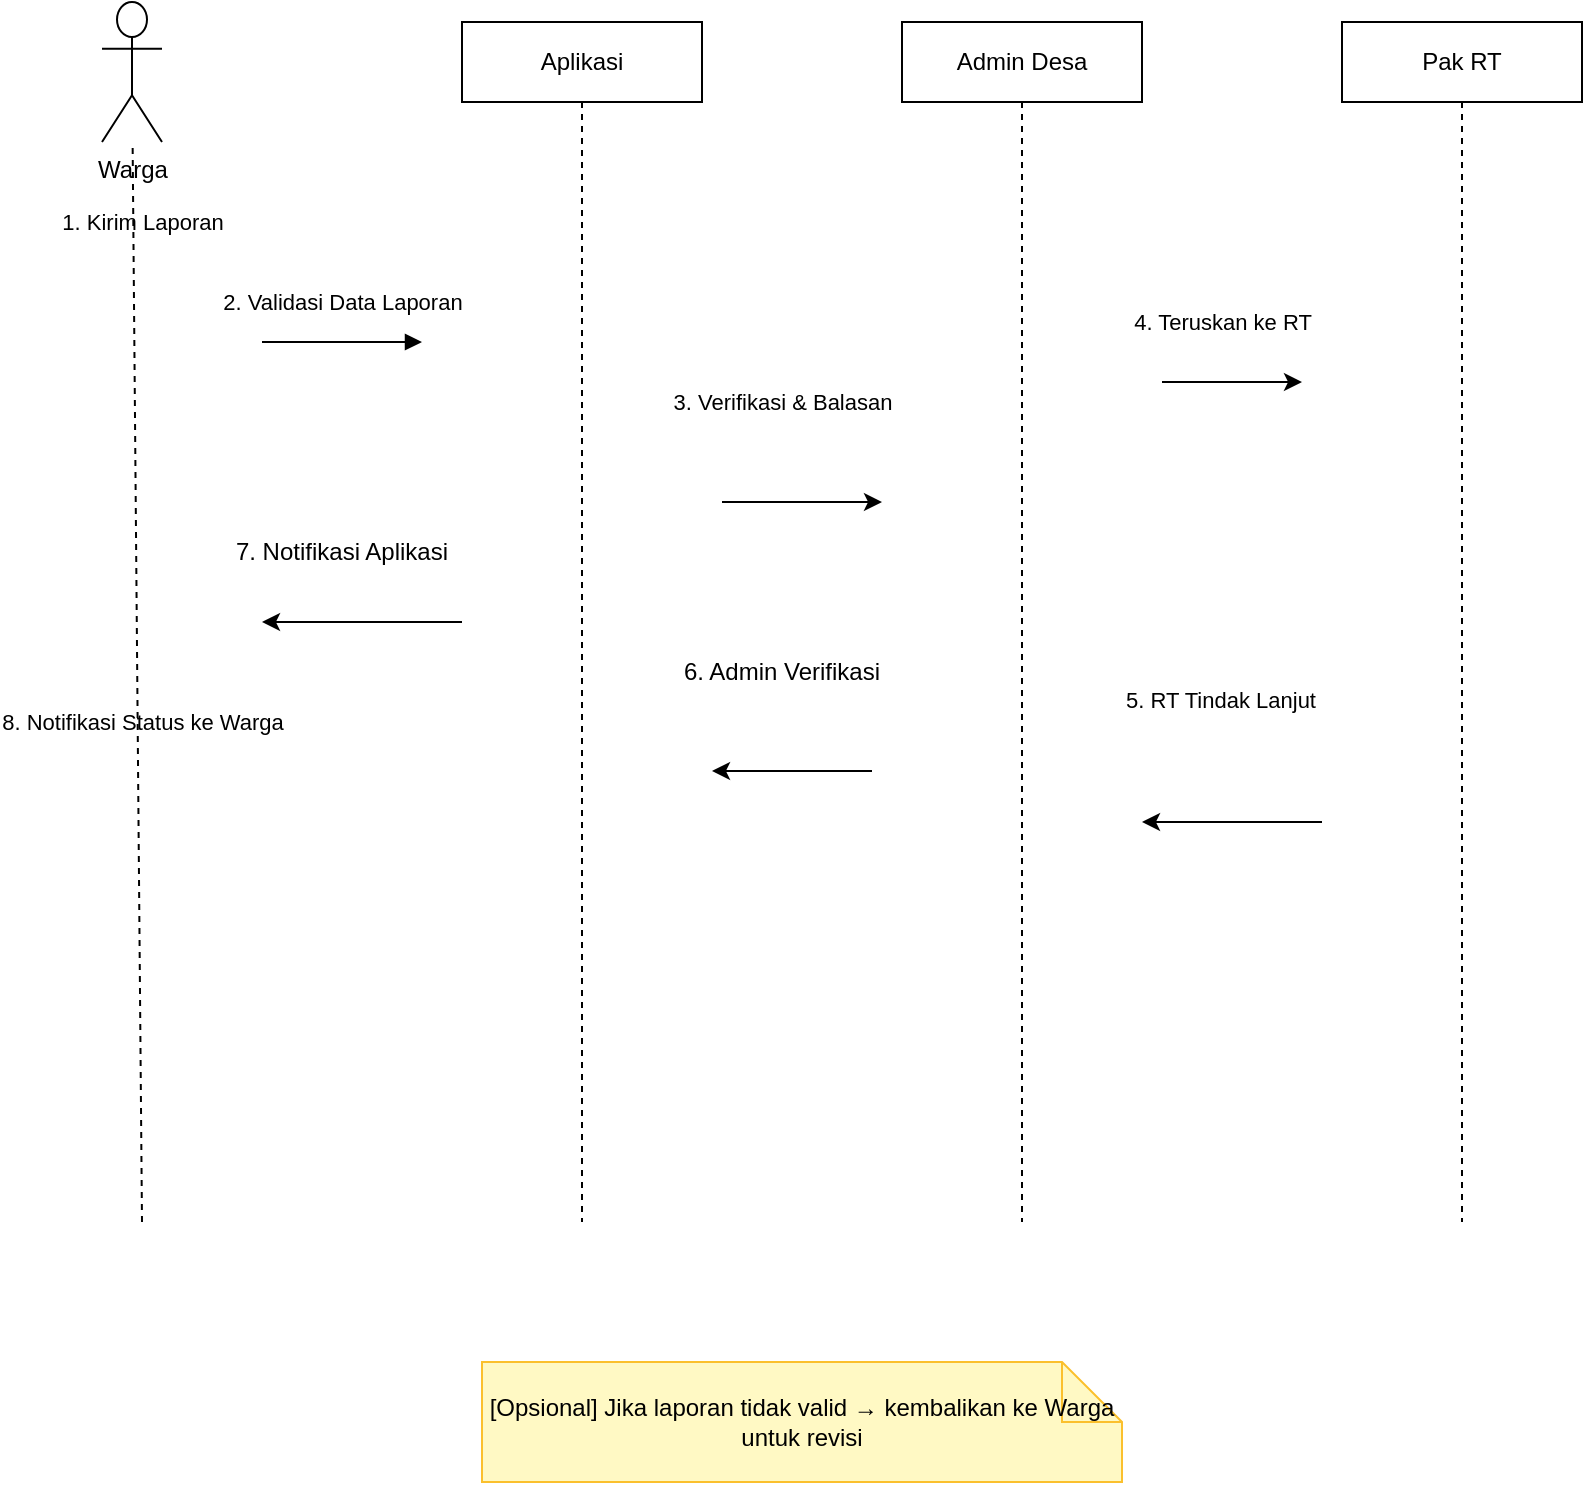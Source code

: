 <mxfile version="28.1.1">
  <diagram name="Sequence Diagram - Aplikasi Laporan Masyarakat" id="fyUCJK-oNECvagZzwSdQ">
    <mxGraphModel dx="1737" dy="850" grid="1" gridSize="10" guides="1" tooltips="1" connect="1" arrows="1" fold="1" page="1" pageScale="1" pageWidth="850" pageHeight="1100" math="0" shadow="0">
      <root>
        <mxCell id="0" />
        <mxCell id="1" parent="0" />
        <mxCell id="mlbZZAVZjVXXNittmKPi-13" value="Aplikasi" style="shape=umlLifeline;whiteSpace=wrap;" vertex="1" parent="1">
          <mxGeometry x="300" y="20" width="120" height="600" as="geometry" />
        </mxCell>
        <mxCell id="mlbZZAVZjVXXNittmKPi-14" value="Admin Desa" style="shape=umlLifeline;whiteSpace=wrap;" vertex="1" parent="1">
          <mxGeometry x="520" y="20" width="120" height="600" as="geometry" />
        </mxCell>
        <mxCell id="mlbZZAVZjVXXNittmKPi-15" value="Pak RT" style="shape=umlLifeline;whiteSpace=wrap;" vertex="1" parent="1">
          <mxGeometry x="740" y="20" width="120" height="600" as="geometry" />
        </mxCell>
        <mxCell id="mlbZZAVZjVXXNittmKPi-16" value="1. Kirim Laporan" style="endArrow=block;html=1;" edge="1" parent="1">
          <mxGeometry x="-1" y="85" relative="1" as="geometry">
            <mxPoint x="200" y="180" as="sourcePoint" />
            <mxPoint x="280" y="180" as="targetPoint" />
            <Array as="points">
              <mxPoint x="250" y="180" />
            </Array>
            <mxPoint x="-60" y="25" as="offset" />
          </mxGeometry>
        </mxCell>
        <mxCell id="mlbZZAVZjVXXNittmKPi-17" value="2. Validasi Data Laporan" style="endArrow=block;html=1;strokeColor=none;" edge="1" parent="1" source="mlbZZAVZjVXXNittmKPi-13" target="mlbZZAVZjVXXNittmKPi-14">
          <mxGeometry x="-1" y="241" relative="1" as="geometry">
            <mxPoint x="-180" y="81" as="offset" />
          </mxGeometry>
        </mxCell>
        <mxCell id="mlbZZAVZjVXXNittmKPi-18" value="3. Verifikasi &amp; Balasan" style="endArrow=block;html=1;strokeColor=none;" edge="1" parent="1">
          <mxGeometry x="0.52" y="-23" relative="1" as="geometry">
            <mxPoint x="510" y="240" as="sourcePoint" />
            <mxPoint x="440" y="230" as="targetPoint" />
            <Array as="points" />
            <mxPoint as="offset" />
          </mxGeometry>
        </mxCell>
        <mxCell id="mlbZZAVZjVXXNittmKPi-19" value="4. Teruskan ke RT" style="endArrow=block;html=1;strokeColor=none;" edge="1" parent="1" source="mlbZZAVZjVXXNittmKPi-29">
          <mxGeometry x="0.298" y="179" relative="1" as="geometry">
            <mxPoint x="420" y="350" as="sourcePoint" />
            <mxPoint x="740" y="350" as="targetPoint" />
            <mxPoint as="offset" />
          </mxGeometry>
        </mxCell>
        <mxCell id="mlbZZAVZjVXXNittmKPi-20" value="5. RT Tindak Lanjut" style="endArrow=block;html=1;strokeColor=none;" edge="1" parent="1" source="mlbZZAVZjVXXNittmKPi-32">
          <mxGeometry x="1" y="263" relative="1" as="geometry">
            <mxPoint x="740" y="400" as="sourcePoint" />
            <mxPoint x="420" y="400" as="targetPoint" />
            <mxPoint x="118" y="181" as="offset" />
          </mxGeometry>
        </mxCell>
        <mxCell id="mlbZZAVZjVXXNittmKPi-21" value="8. Notifikasi Status ke Warga" style="endArrow=block;html=1;strokeColor=none;" edge="1" parent="1" source="mlbZZAVZjVXXNittmKPi-13">
          <mxGeometry x="1" y="78" relative="1" as="geometry">
            <mxPoint x="200" y="320" as="targetPoint" />
            <Array as="points" />
            <mxPoint x="-60" y="-28" as="offset" />
          </mxGeometry>
        </mxCell>
        <mxCell id="mlbZZAVZjVXXNittmKPi-22" value="[Opsional] Jika laporan tidak valid → kembalikan ke Warga untuk revisi" style="shape=note;whiteSpace=wrap;html=1;rounded=1;fillColor=#fff9c4;strokeColor=#fbc02d;fontSize=12;" vertex="1" parent="1">
          <mxGeometry x="310" y="690" width="320" height="60" as="geometry" />
        </mxCell>
        <mxCell id="mlbZZAVZjVXXNittmKPi-26" value="" style="endArrow=classic;html=1;rounded=0;" edge="1" parent="1">
          <mxGeometry width="50" height="50" relative="1" as="geometry">
            <mxPoint x="430" y="260" as="sourcePoint" />
            <mxPoint x="510" y="260" as="targetPoint" />
          </mxGeometry>
        </mxCell>
        <mxCell id="mlbZZAVZjVXXNittmKPi-27" value="" style="endArrow=classic;html=1;rounded=0;" edge="1" parent="1">
          <mxGeometry width="50" height="50" relative="1" as="geometry">
            <mxPoint x="650" y="200" as="sourcePoint" />
            <mxPoint x="720" y="200" as="targetPoint" />
          </mxGeometry>
        </mxCell>
        <mxCell id="mlbZZAVZjVXXNittmKPi-28" value="" style="endArrow=classic;html=1;rounded=0;" edge="1" parent="1" target="mlbZZAVZjVXXNittmKPi-14">
          <mxGeometry width="50" height="50" relative="1" as="geometry">
            <mxPoint x="730" y="420" as="sourcePoint" />
            <mxPoint x="700" y="360" as="targetPoint" />
            <Array as="points">
              <mxPoint x="710" y="420" />
              <mxPoint x="680" y="420" />
              <mxPoint x="640" y="420" />
            </Array>
          </mxGeometry>
        </mxCell>
        <mxCell id="mlbZZAVZjVXXNittmKPi-30" value="" style="endArrow=block;html=1;strokeColor=none;" edge="1" parent="1" target="mlbZZAVZjVXXNittmKPi-29">
          <mxGeometry x="-1" y="-72" relative="1" as="geometry">
            <mxPoint x="740" y="400" as="sourcePoint" />
            <mxPoint x="420" y="400" as="targetPoint" />
            <mxPoint x="60" y="32" as="offset" />
          </mxGeometry>
        </mxCell>
        <mxCell id="mlbZZAVZjVXXNittmKPi-31" value="" style="endArrow=classic;html=1;rounded=0;" edge="1" parent="1">
          <mxGeometry width="50" height="50" relative="1" as="geometry">
            <mxPoint x="505" y="394.5" as="sourcePoint" />
            <mxPoint x="425" y="394.5" as="targetPoint" />
            <Array as="points">
              <mxPoint x="425" y="394.5" />
            </Array>
          </mxGeometry>
        </mxCell>
        <mxCell id="mlbZZAVZjVXXNittmKPi-33" value="" style="endArrow=block;html=1;strokeColor=none;" edge="1" parent="1" source="mlbZZAVZjVXXNittmKPi-29" target="mlbZZAVZjVXXNittmKPi-32">
          <mxGeometry x="-1" y="321" relative="1" as="geometry">
            <mxPoint x="480" y="398" as="sourcePoint" />
            <mxPoint x="420" y="400" as="targetPoint" />
            <mxPoint x="310" y="-299" as="offset" />
          </mxGeometry>
        </mxCell>
        <mxCell id="mlbZZAVZjVXXNittmKPi-32" value="7. Notifikasi Aplikasi" style="text;strokeColor=none;align=center;fillColor=none;html=1;verticalAlign=middle;whiteSpace=wrap;rounded=0;" vertex="1" parent="1">
          <mxGeometry x="100" y="270" width="280" height="30" as="geometry" />
        </mxCell>
        <mxCell id="mlbZZAVZjVXXNittmKPi-34" value="" style="endArrow=classic;html=1;rounded=0;" edge="1" parent="1" source="mlbZZAVZjVXXNittmKPi-13">
          <mxGeometry width="50" height="50" relative="1" as="geometry">
            <mxPoint x="280" y="470" as="sourcePoint" />
            <mxPoint x="200" y="320" as="targetPoint" />
          </mxGeometry>
        </mxCell>
        <mxCell id="mlbZZAVZjVXXNittmKPi-37" value="Warga" style="shape=umlActor;verticalLabelPosition=bottom;verticalAlign=top;html=1;outlineConnect=0;" vertex="1" parent="1">
          <mxGeometry x="120" y="10" width="30" height="70" as="geometry" />
        </mxCell>
        <mxCell id="mlbZZAVZjVXXNittmKPi-38" value="" style="endArrow=none;dashed=1;html=1;rounded=0;" edge="1" parent="1" target="mlbZZAVZjVXXNittmKPi-37">
          <mxGeometry width="50" height="50" relative="1" as="geometry">
            <mxPoint x="140" y="620" as="sourcePoint" />
            <mxPoint x="170" y="130" as="targetPoint" />
          </mxGeometry>
        </mxCell>
        <mxCell id="mlbZZAVZjVXXNittmKPi-39" value="" style="endArrow=block;html=1;strokeColor=none;" edge="1" parent="1" target="mlbZZAVZjVXXNittmKPi-29">
          <mxGeometry x="0.625" y="180" relative="1" as="geometry">
            <mxPoint x="420" y="350" as="sourcePoint" />
            <mxPoint x="740" y="350" as="targetPoint" />
            <mxPoint as="offset" />
          </mxGeometry>
        </mxCell>
        <mxCell id="mlbZZAVZjVXXNittmKPi-29" value="6. Admin Verifikasi" style="text;strokeColor=none;align=center;fillColor=none;html=1;verticalAlign=middle;whiteSpace=wrap;rounded=0;" vertex="1" parent="1">
          <mxGeometry x="360" y="330" width="200" height="30" as="geometry" />
        </mxCell>
      </root>
    </mxGraphModel>
  </diagram>
</mxfile>
